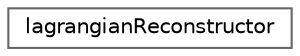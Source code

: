 digraph "Graphical Class Hierarchy"
{
 // LATEX_PDF_SIZE
  bgcolor="transparent";
  edge [fontname=Helvetica,fontsize=10,labelfontname=Helvetica,labelfontsize=10];
  node [fontname=Helvetica,fontsize=10,shape=box,height=0.2,width=0.4];
  rankdir="LR";
  Node0 [id="Node000000",label="lagrangianReconstructor",height=0.2,width=0.4,color="grey40", fillcolor="white", style="filled",URL="$classFoam_1_1lagrangianReconstructor.html",tooltip="Reconstructor for lagrangian positions and fields."];
}
